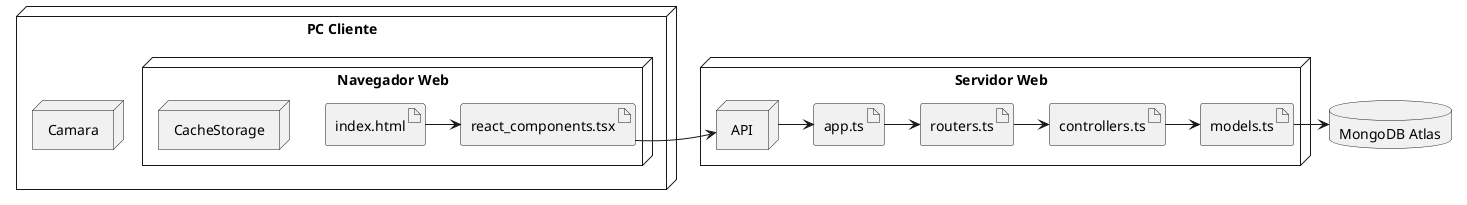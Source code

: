 @startuml

node "PC Cliente" {
node Camara
node "Navegador Web" {
node CacheStorage
artifact index.html
artifact react_components.tsx
}
}
node "Servidor Web" {
node API

artifact app.ts
artifact routers.ts
artifact controllers.ts
artifact models.ts

}
database mongodb as "MongoDB Atlas"

index.html -> react_components.tsx
react_components.tsx -> API
API -> app.ts
app.ts -> routers.ts
routers.ts -> controllers.ts
controllers.ts -> models.ts
models.ts -> mongodb

@enduml